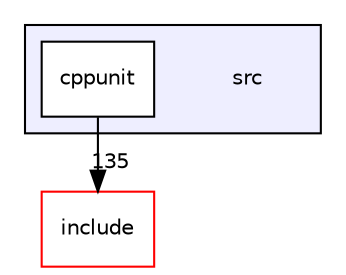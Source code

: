 digraph "src" {
  compound=true
  node [ fontsize="10", fontname="Helvetica"];
  edge [ labelfontsize="10", labelfontname="Helvetica"];
  subgraph clusterdir_68267d1309a1af8e8297ef4c3efbcdba {
    graph [ bgcolor="#eeeeff", pencolor="black", label="" URL="dir_68267d1309a1af8e8297ef4c3efbcdba.html"];
    dir_68267d1309a1af8e8297ef4c3efbcdba [shape=plaintext label="src"];
    dir_46213eeddacc38b1aba3944b4f382d15 [shape=box label="cppunit" color="black" fillcolor="white" style="filled" URL="dir_46213eeddacc38b1aba3944b4f382d15.html"];
  }
  dir_d44c64559bbebec7f509842c48db8b23 [shape=box label="include" fillcolor="white" style="filled" color="red" URL="dir_d44c64559bbebec7f509842c48db8b23.html"];
  dir_46213eeddacc38b1aba3944b4f382d15->dir_d44c64559bbebec7f509842c48db8b23 [headlabel="135", labeldistance=1.5 headhref="dir_000001_000002.html"];
}

